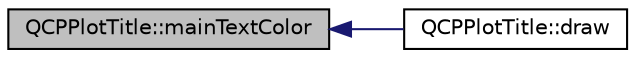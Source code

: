 digraph "QCPPlotTitle::mainTextColor"
{
  edge [fontname="Helvetica",fontsize="10",labelfontname="Helvetica",labelfontsize="10"];
  node [fontname="Helvetica",fontsize="10",shape=record];
  rankdir="LR";
  Node47 [label="QCPPlotTitle::mainTextColor",height=0.2,width=0.4,color="black", fillcolor="grey75", style="filled", fontcolor="black"];
  Node47 -> Node48 [dir="back",color="midnightblue",fontsize="10",style="solid",fontname="Helvetica"];
  Node48 [label="QCPPlotTitle::draw",height=0.2,width=0.4,color="black", fillcolor="white", style="filled",URL="$da/de4/class_q_c_p_plot_title.html#ae4f1f8d24489628dabb7256363b097d2"];
}
